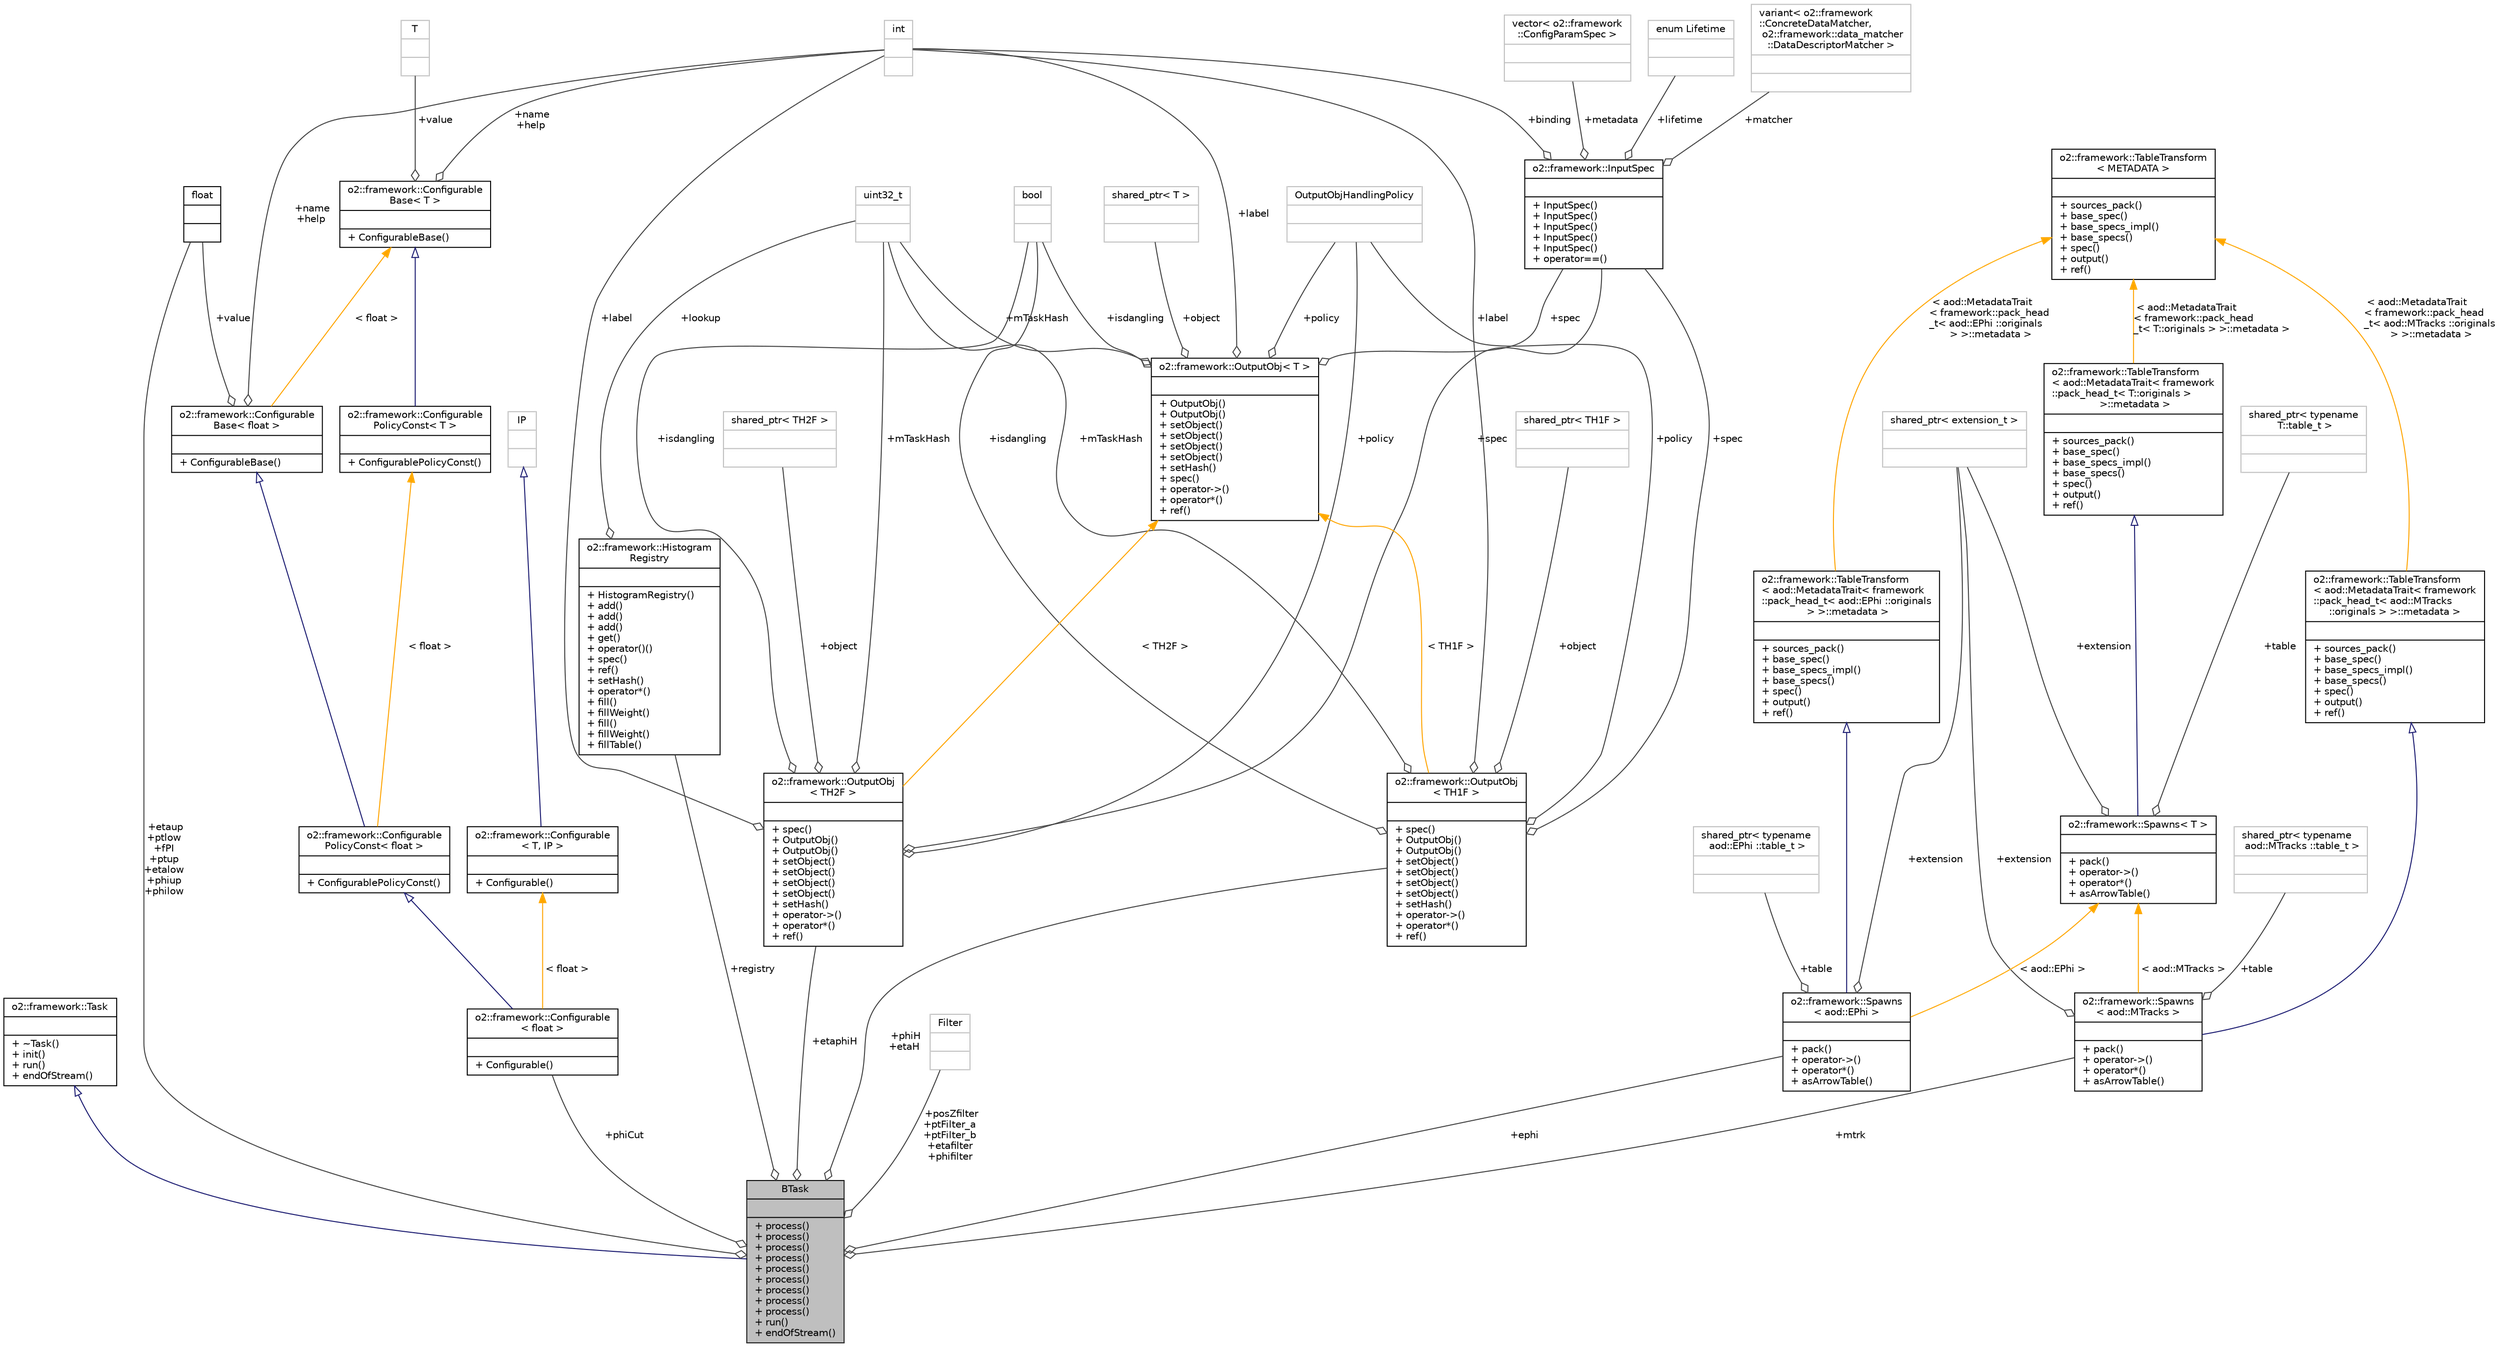 digraph "BTask"
{
 // INTERACTIVE_SVG=YES
  bgcolor="transparent";
  edge [fontname="Helvetica",fontsize="10",labelfontname="Helvetica",labelfontsize="10"];
  node [fontname="Helvetica",fontsize="10",shape=record];
  Node2 [label="{BTask\n||+ process()\l+ process()\l+ process()\l+ process()\l+ process()\l+ process()\l+ process()\l+ process()\l+ process()\l+ run()\l+ endOfStream()\l}",height=0.2,width=0.4,color="black", fillcolor="grey75", style="filled", fontcolor="black"];
  Node3 -> Node2 [dir="back",color="midnightblue",fontsize="10",style="solid",arrowtail="onormal",fontname="Helvetica"];
  Node3 [label="{o2::framework::Task\n||+ ~Task()\l+ init()\l+ run()\l+ endOfStream()\l}",height=0.2,width=0.4,color="black",URL="$de/dac/classo2_1_1framework_1_1Task.html"];
  Node4 -> Node2 [color="grey25",fontsize="10",style="solid",label=" +registry" ,arrowhead="odiamond",fontname="Helvetica"];
  Node4 [label="{o2::framework::Histogram\lRegistry\n||+ HistogramRegistry()\l+ add()\l+ add()\l+ add()\l+ get()\l+ operator()()\l+ spec()\l+ ref()\l+ setHash()\l+ operator*()\l+ fill()\l+ fillWeight()\l+ fill()\l+ fillWeight()\l+ fillTable()\l}",height=0.2,width=0.4,color="black",URL="$d8/d34/classo2_1_1framework_1_1HistogramRegistry.html"];
  Node5 -> Node4 [color="grey25",fontsize="10",style="solid",label=" +lookup" ,arrowhead="odiamond",fontname="Helvetica"];
  Node5 [label="{uint32_t\n||}",height=0.2,width=0.4,color="grey75"];
  Node6 -> Node2 [color="grey25",fontsize="10",style="solid",label=" +posZfilter\n+ptFilter_a\n+ptFilter_b\n+etafilter\n+phifilter" ,arrowhead="odiamond",fontname="Helvetica"];
  Node6 [label="{Filter\n||}",height=0.2,width=0.4,color="grey75"];
  Node7 -> Node2 [color="grey25",fontsize="10",style="solid",label=" +etaup\n+ptlow\n+fPI\n+ptup\n+etalow\n+phiup\n+philow" ,arrowhead="odiamond",fontname="Helvetica"];
  Node7 [label="{float\n||}",height=0.2,width=0.4,color="black",URL="$d4/dc3/classfloat.html"];
  Node8 -> Node2 [color="grey25",fontsize="10",style="solid",label=" +phiCut" ,arrowhead="odiamond",fontname="Helvetica"];
  Node8 [label="{o2::framework::Configurable\l\< float \>\n||+ Configurable()\l}",height=0.2,width=0.4,color="black",URL="$d8/d71/structo2_1_1framework_1_1Configurable.html"];
  Node9 -> Node8 [dir="back",color="midnightblue",fontsize="10",style="solid",arrowtail="onormal",fontname="Helvetica"];
  Node9 [label="{o2::framework::Configurable\lPolicyConst\< float \>\n||+ ConfigurablePolicyConst()\l}",height=0.2,width=0.4,color="black",URL="$da/def/structo2_1_1framework_1_1ConfigurablePolicyConst.html"];
  Node10 -> Node9 [dir="back",color="midnightblue",fontsize="10",style="solid",arrowtail="onormal",fontname="Helvetica"];
  Node10 [label="{o2::framework::Configurable\lBase\< float \>\n||+ ConfigurableBase()\l}",height=0.2,width=0.4,color="black",URL="$da/d2f/structo2_1_1framework_1_1ConfigurableBase.html"];
  Node7 -> Node10 [color="grey25",fontsize="10",style="solid",label=" +value" ,arrowhead="odiamond",fontname="Helvetica"];
  Node11 -> Node10 [color="grey25",fontsize="10",style="solid",label=" +name\n+help" ,arrowhead="odiamond",fontname="Helvetica"];
  Node11 [label="{int\n||}",height=0.2,width=0.4,color="grey75"];
  Node12 -> Node10 [dir="back",color="orange",fontsize="10",style="solid",label=" \< float \>" ,fontname="Helvetica"];
  Node12 [label="{o2::framework::Configurable\lBase\< T \>\n||+ ConfigurableBase()\l}",height=0.2,width=0.4,color="black",URL="$da/d2f/structo2_1_1framework_1_1ConfigurableBase.html"];
  Node11 -> Node12 [color="grey25",fontsize="10",style="solid",label=" +name\n+help" ,arrowhead="odiamond",fontname="Helvetica"];
  Node13 -> Node12 [color="grey25",fontsize="10",style="solid",label=" +value" ,arrowhead="odiamond",fontname="Helvetica"];
  Node13 [label="{T\n||}",height=0.2,width=0.4,color="grey75"];
  Node14 -> Node9 [dir="back",color="orange",fontsize="10",style="solid",label=" \< float \>" ,fontname="Helvetica"];
  Node14 [label="{o2::framework::Configurable\lPolicyConst\< T \>\n||+ ConfigurablePolicyConst()\l}",height=0.2,width=0.4,color="black",URL="$da/def/structo2_1_1framework_1_1ConfigurablePolicyConst.html"];
  Node12 -> Node14 [dir="back",color="midnightblue",fontsize="10",style="solid",arrowtail="onormal",fontname="Helvetica"];
  Node15 -> Node8 [dir="back",color="orange",fontsize="10",style="solid",label=" \< float \>" ,fontname="Helvetica"];
  Node15 [label="{o2::framework::Configurable\l\< T, IP \>\n||+ Configurable()\l}",height=0.2,width=0.4,color="black",URL="$d8/d71/structo2_1_1framework_1_1Configurable.html"];
  Node16 -> Node15 [dir="back",color="midnightblue",fontsize="10",style="solid",arrowtail="onormal",fontname="Helvetica"];
  Node16 [label="{IP\n||}",height=0.2,width=0.4,color="grey75"];
  Node17 -> Node2 [color="grey25",fontsize="10",style="solid",label=" +mtrk" ,arrowhead="odiamond",fontname="Helvetica"];
  Node17 [label="{o2::framework::Spawns\l\< aod::MTracks \>\n||+ pack()\l+ operator-\>()\l+ operator*()\l+ asArrowTable()\l}",height=0.2,width=0.4,color="black",URL="$d7/d15/structo2_1_1framework_1_1Spawns.html"];
  Node18 -> Node17 [dir="back",color="midnightblue",fontsize="10",style="solid",arrowtail="onormal",fontname="Helvetica"];
  Node18 [label="{o2::framework::TableTransform\l\< aod::MetadataTrait\< framework\l::pack_head_t\< aod::MTracks \l::originals \> \>::metadata \>\n||+ sources_pack()\l+ base_spec()\l+ base_specs_impl()\l+ base_specs()\l+ spec()\l+ output()\l+ ref()\l}",height=0.2,width=0.4,color="black",URL="$d6/dec/structo2_1_1framework_1_1TableTransform.html"];
  Node19 -> Node18 [dir="back",color="orange",fontsize="10",style="solid",label=" \< aod::MetadataTrait\l\< framework::pack_head\l_t\< aod::MTracks ::originals\l \> \>::metadata \>" ,fontname="Helvetica"];
  Node19 [label="{o2::framework::TableTransform\l\< METADATA \>\n||+ sources_pack()\l+ base_spec()\l+ base_specs_impl()\l+ base_specs()\l+ spec()\l+ output()\l+ ref()\l}",height=0.2,width=0.4,color="black",URL="$d6/dec/structo2_1_1framework_1_1TableTransform.html",tooltip="Helper template for table transformations. "];
  Node20 -> Node17 [color="grey25",fontsize="10",style="solid",label=" +table" ,arrowhead="odiamond",fontname="Helvetica"];
  Node20 [label="{shared_ptr\< typename\l aod::MTracks ::table_t \>\n||}",height=0.2,width=0.4,color="grey75"];
  Node21 -> Node17 [color="grey25",fontsize="10",style="solid",label=" +extension" ,arrowhead="odiamond",fontname="Helvetica"];
  Node21 [label="{shared_ptr\< extension_t \>\n||}",height=0.2,width=0.4,color="grey75"];
  Node22 -> Node17 [dir="back",color="orange",fontsize="10",style="solid",label=" \< aod::MTracks \>" ,fontname="Helvetica"];
  Node22 [label="{o2::framework::Spawns\< T \>\n||+ pack()\l+ operator-\>()\l+ operator*()\l+ asArrowTable()\l}",height=0.2,width=0.4,color="black",URL="$d7/d15/structo2_1_1framework_1_1Spawns.html"];
  Node23 -> Node22 [dir="back",color="midnightblue",fontsize="10",style="solid",arrowtail="onormal",fontname="Helvetica"];
  Node23 [label="{o2::framework::TableTransform\l\< aod::MetadataTrait\< framework\l::pack_head_t\< T::originals \>\l \>::metadata \>\n||+ sources_pack()\l+ base_spec()\l+ base_specs_impl()\l+ base_specs()\l+ spec()\l+ output()\l+ ref()\l}",height=0.2,width=0.4,color="black",URL="$d6/dec/structo2_1_1framework_1_1TableTransform.html"];
  Node19 -> Node23 [dir="back",color="orange",fontsize="10",style="solid",label=" \< aod::MetadataTrait\l\< framework::pack_head\l_t\< T::originals \> \>::metadata \>" ,fontname="Helvetica"];
  Node24 -> Node22 [color="grey25",fontsize="10",style="solid",label=" +table" ,arrowhead="odiamond",fontname="Helvetica"];
  Node24 [label="{shared_ptr\< typename\l T::table_t \>\n||}",height=0.2,width=0.4,color="grey75"];
  Node21 -> Node22 [color="grey25",fontsize="10",style="solid",label=" +extension" ,arrowhead="odiamond",fontname="Helvetica"];
  Node25 -> Node2 [color="grey25",fontsize="10",style="solid",label=" +etaphiH" ,arrowhead="odiamond",fontname="Helvetica"];
  Node25 [label="{o2::framework::OutputObj\l\< TH2F \>\n||+ spec()\l+ OutputObj()\l+ OutputObj()\l+ setObject()\l+ setObject()\l+ setObject()\l+ setObject()\l+ setHash()\l+ operator-\>()\l+ operator*()\l+ ref()\l}",height=0.2,width=0.4,color="black",URL="$d4/d79/structo2_1_1framework_1_1OutputObj.html"];
  Node26 -> Node25 [color="grey25",fontsize="10",style="solid",label=" +policy" ,arrowhead="odiamond",fontname="Helvetica"];
  Node26 [label="{OutputObjHandlingPolicy\n||}",height=0.2,width=0.4,color="grey75"];
  Node5 -> Node25 [color="grey25",fontsize="10",style="solid",label=" +mTaskHash" ,arrowhead="odiamond",fontname="Helvetica"];
  Node11 -> Node25 [color="grey25",fontsize="10",style="solid",label=" +label" ,arrowhead="odiamond",fontname="Helvetica"];
  Node27 -> Node25 [color="grey25",fontsize="10",style="solid",label=" +isdangling" ,arrowhead="odiamond",fontname="Helvetica"];
  Node27 [label="{bool\n||}",height=0.2,width=0.4,color="grey75"];
  Node28 -> Node25 [color="grey25",fontsize="10",style="solid",label=" +spec" ,arrowhead="odiamond",fontname="Helvetica"];
  Node28 [label="{o2::framework::InputSpec\n||+ InputSpec()\l+ InputSpec()\l+ InputSpec()\l+ InputSpec()\l+ InputSpec()\l+ operator==()\l}",height=0.2,width=0.4,color="black",URL="$da/d96/structo2_1_1framework_1_1InputSpec.html"];
  Node29 -> Node28 [color="grey25",fontsize="10",style="solid",label=" +metadata" ,arrowhead="odiamond",fontname="Helvetica"];
  Node29 [label="{vector\< o2::framework\l::ConfigParamSpec \>\n||}",height=0.2,width=0.4,color="grey75"];
  Node30 -> Node28 [color="grey25",fontsize="10",style="solid",label=" +lifetime" ,arrowhead="odiamond",fontname="Helvetica"];
  Node30 [label="{enum Lifetime\n||}",height=0.2,width=0.4,color="grey75"];
  Node31 -> Node28 [color="grey25",fontsize="10",style="solid",label=" +matcher" ,arrowhead="odiamond",fontname="Helvetica"];
  Node31 [label="{variant\< o2::framework\l::ConcreteDataMatcher,\l o2::framework::data_matcher\l::DataDescriptorMatcher \>\n||}",height=0.2,width=0.4,color="grey75"];
  Node11 -> Node28 [color="grey25",fontsize="10",style="solid",label=" +binding" ,arrowhead="odiamond",fontname="Helvetica"];
  Node32 -> Node25 [color="grey25",fontsize="10",style="solid",label=" +object" ,arrowhead="odiamond",fontname="Helvetica"];
  Node32 [label="{shared_ptr\< TH2F \>\n||}",height=0.2,width=0.4,color="grey75"];
  Node33 -> Node25 [dir="back",color="orange",fontsize="10",style="solid",label=" \< TH2F \>" ,fontname="Helvetica"];
  Node33 [label="{o2::framework::OutputObj\< T \>\n||+ OutputObj()\l+ OutputObj()\l+ setObject()\l+ setObject()\l+ setObject()\l+ setObject()\l+ setHash()\l+ spec()\l+ operator-\>()\l+ operator*()\l+ ref()\l}",height=0.2,width=0.4,color="black",URL="$d4/d79/structo2_1_1framework_1_1OutputObj.html"];
  Node26 -> Node33 [color="grey25",fontsize="10",style="solid",label=" +policy" ,arrowhead="odiamond",fontname="Helvetica"];
  Node5 -> Node33 [color="grey25",fontsize="10",style="solid",label=" +mTaskHash" ,arrowhead="odiamond",fontname="Helvetica"];
  Node11 -> Node33 [color="grey25",fontsize="10",style="solid",label=" +label" ,arrowhead="odiamond",fontname="Helvetica"];
  Node34 -> Node33 [color="grey25",fontsize="10",style="solid",label=" +object" ,arrowhead="odiamond",fontname="Helvetica"];
  Node34 [label="{shared_ptr\< T \>\n||}",height=0.2,width=0.4,color="grey75"];
  Node27 -> Node33 [color="grey25",fontsize="10",style="solid",label=" +isdangling" ,arrowhead="odiamond",fontname="Helvetica"];
  Node28 -> Node33 [color="grey25",fontsize="10",style="solid",label=" +spec" ,arrowhead="odiamond",fontname="Helvetica"];
  Node35 -> Node2 [color="grey25",fontsize="10",style="solid",label=" +ephi" ,arrowhead="odiamond",fontname="Helvetica"];
  Node35 [label="{o2::framework::Spawns\l\< aod::EPhi \>\n||+ pack()\l+ operator-\>()\l+ operator*()\l+ asArrowTable()\l}",height=0.2,width=0.4,color="black",URL="$d7/d15/structo2_1_1framework_1_1Spawns.html"];
  Node36 -> Node35 [dir="back",color="midnightblue",fontsize="10",style="solid",arrowtail="onormal",fontname="Helvetica"];
  Node36 [label="{o2::framework::TableTransform\l\< aod::MetadataTrait\< framework\l::pack_head_t\< aod::EPhi ::originals\l \> \>::metadata \>\n||+ sources_pack()\l+ base_spec()\l+ base_specs_impl()\l+ base_specs()\l+ spec()\l+ output()\l+ ref()\l}",height=0.2,width=0.4,color="black",URL="$d6/dec/structo2_1_1framework_1_1TableTransform.html"];
  Node19 -> Node36 [dir="back",color="orange",fontsize="10",style="solid",label=" \< aod::MetadataTrait\l\< framework::pack_head\l_t\< aod::EPhi ::originals\l \> \>::metadata \>" ,fontname="Helvetica"];
  Node37 -> Node35 [color="grey25",fontsize="10",style="solid",label=" +table" ,arrowhead="odiamond",fontname="Helvetica"];
  Node37 [label="{shared_ptr\< typename\l aod::EPhi ::table_t \>\n||}",height=0.2,width=0.4,color="grey75"];
  Node21 -> Node35 [color="grey25",fontsize="10",style="solid",label=" +extension" ,arrowhead="odiamond",fontname="Helvetica"];
  Node22 -> Node35 [dir="back",color="orange",fontsize="10",style="solid",label=" \< aod::EPhi \>" ,fontname="Helvetica"];
  Node38 -> Node2 [color="grey25",fontsize="10",style="solid",label=" +phiH\n+etaH" ,arrowhead="odiamond",fontname="Helvetica"];
  Node38 [label="{o2::framework::OutputObj\l\< TH1F \>\n||+ spec()\l+ OutputObj()\l+ OutputObj()\l+ setObject()\l+ setObject()\l+ setObject()\l+ setObject()\l+ setHash()\l+ operator-\>()\l+ operator*()\l+ ref()\l}",height=0.2,width=0.4,color="black",URL="$d4/d79/structo2_1_1framework_1_1OutputObj.html"];
  Node26 -> Node38 [color="grey25",fontsize="10",style="solid",label=" +policy" ,arrowhead="odiamond",fontname="Helvetica"];
  Node5 -> Node38 [color="grey25",fontsize="10",style="solid",label=" +mTaskHash" ,arrowhead="odiamond",fontname="Helvetica"];
  Node11 -> Node38 [color="grey25",fontsize="10",style="solid",label=" +label" ,arrowhead="odiamond",fontname="Helvetica"];
  Node27 -> Node38 [color="grey25",fontsize="10",style="solid",label=" +isdangling" ,arrowhead="odiamond",fontname="Helvetica"];
  Node28 -> Node38 [color="grey25",fontsize="10",style="solid",label=" +spec" ,arrowhead="odiamond",fontname="Helvetica"];
  Node39 -> Node38 [color="grey25",fontsize="10",style="solid",label=" +object" ,arrowhead="odiamond",fontname="Helvetica"];
  Node39 [label="{shared_ptr\< TH1F \>\n||}",height=0.2,width=0.4,color="grey75"];
  Node33 -> Node38 [dir="back",color="orange",fontsize="10",style="solid",label=" \< TH1F \>" ,fontname="Helvetica"];
}
